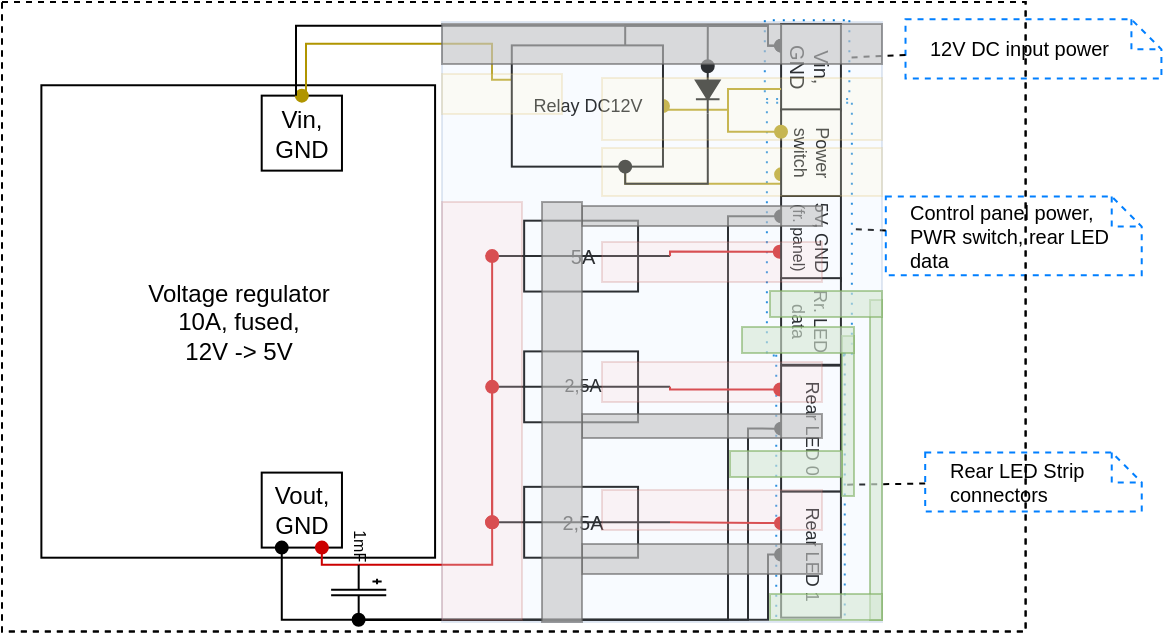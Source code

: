 <mxfile version="11.1.4" type="device"><diagram id="9c2hLpqmmBPukcIzsX5s" name="Page-1"><mxGraphModel dx="981" dy="651" grid="1" gridSize="10" guides="1" tooltips="1" connect="1" arrows="1" fold="1" page="1" pageScale="1" pageWidth="400" pageHeight="300" math="0" shadow="0"><root><mxCell id="0"/><mxCell id="w2xwYhmTxqfivKCFTQLF-1" value="Labels" style="" parent="0"/><mxCell id="w2xwYhmTxqfivKCFTQLF-2" value="" style="shape=rect;dashed=1;strokeColor=#0079D6;fillColor=none;fontSize=14;fontColor=#0078D7;align=center;html=1;dashPattern=1 4;rotation=90;" parent="w2xwYhmTxqfivKCFTQLF-1" vertex="1"><mxGeometry x="338.64" y="224.22" width="131.22" height="34.25" as="geometry"/></mxCell><mxCell id="w2xwYhmTxqfivKCFTQLF-3" value="" style="edgeStyle=none;endArrow=none;dashed=1;html=1;strokeColor=#000000;entryX=0.5;entryY=0;entryDx=0;entryDy=0;" parent="w2xwYhmTxqfivKCFTQLF-1" source="w2xwYhmTxqfivKCFTQLF-10" target="w2xwYhmTxqfivKCFTQLF-2" edge="1"><mxGeometry x="1" relative="1" as="geometry"><mxPoint x="593.17" y="232.84" as="targetPoint"/><mxPoint x="668.17" y="182.84" as="sourcePoint"/></mxGeometry></mxCell><mxCell id="w2xwYhmTxqfivKCFTQLF-4" value="Control panel power, PWR switch, rear LED data" style="shape=note;size=15;align=left;spacingLeft=10;html=1;whiteSpace=wrap;shadow=0;glass=0;dashed=1;strokeColor=#007FFF;fillColor=none;fontSize=10;" parent="w2xwYhmTxqfivKCFTQLF-1" vertex="1"><mxGeometry x="441.91" y="97.27" width="127.95" height="39.36" as="geometry"/></mxCell><mxCell id="w2xwYhmTxqfivKCFTQLF-5" value="" style="edgeStyle=none;endArrow=none;dashed=1;html=1;strokeColor=#000000;entryX=0.5;entryY=0;entryDx=0;entryDy=0;" parent="w2xwYhmTxqfivKCFTQLF-1" source="w2xwYhmTxqfivKCFTQLF-4" target="w2xwYhmTxqfivKCFTQLF-6" edge="1"><mxGeometry x="1" relative="1" as="geometry"><mxPoint x="494.42" y="280.075" as="targetPoint"/><mxPoint x="575.066" y="204.745" as="sourcePoint"/></mxGeometry></mxCell><mxCell id="w2xwYhmTxqfivKCFTQLF-6" value="" style="shape=rect;dashed=1;strokeColor=#0079D6;fillColor=none;fontSize=14;fontColor=#0078D7;align=center;html=1;dashPattern=1 4;rotation=90;" parent="w2xwYhmTxqfivKCFTQLF-1" vertex="1"><mxGeometry x="340.47" y="92.29" width="126.44" height="42.49" as="geometry"/></mxCell><mxCell id="w2xwYhmTxqfivKCFTQLF-7" value="" style="shape=rect;dashed=1;strokeColor=#0079D6;fillColor=none;fontSize=14;fontColor=#0078D7;align=center;html=1;dashPattern=1 4;rotation=90;" parent="w2xwYhmTxqfivKCFTQLF-1" vertex="1"><mxGeometry x="382.86" y="7.63" width="39.37" height="42.27" as="geometry"/></mxCell><mxCell id="w2xwYhmTxqfivKCFTQLF-8" value="12V DC input power" style="shape=note;size=15;align=left;spacingLeft=10;html=1;whiteSpace=wrap;shadow=0;glass=0;dashed=1;strokeColor=#007FFF;fillColor=none;fontSize=10;" parent="w2xwYhmTxqfivKCFTQLF-1" vertex="1"><mxGeometry x="451.76" y="8.68" width="127.95" height="29.53" as="geometry"/></mxCell><mxCell id="w2xwYhmTxqfivKCFTQLF-9" value="" style="edgeStyle=none;endArrow=none;dashed=1;html=1;strokeColor=#000000;" parent="w2xwYhmTxqfivKCFTQLF-1" source="w2xwYhmTxqfivKCFTQLF-8" target="w2xwYhmTxqfivKCFTQLF-7" edge="1"><mxGeometry x="1" relative="1" as="geometry"><mxPoint x="519.857" y="77.583" as="targetPoint"/><mxPoint x="574.662" y="87.226" as="sourcePoint"/></mxGeometry></mxCell><mxCell id="w2xwYhmTxqfivKCFTQLF-10" value="&lt;div style=&quot;font-size: 10px;&quot;&gt;Rear LED Strip connectors&lt;/div&gt;" style="shape=note;size=15;align=left;spacingLeft=10;html=1;whiteSpace=wrap;shadow=0;glass=0;dashed=1;strokeColor=#007FFF;fillColor=none;fontSize=10;" parent="w2xwYhmTxqfivKCFTQLF-1" vertex="1"><mxGeometry x="461.6" y="225.22" width="108.27" height="29.53" as="geometry"/></mxCell><mxCell id="w2xwYhmTxqfivKCFTQLF-11" value="Package" style="" parent="0"/><mxCell id="w2xwYhmTxqfivKCFTQLF-12" value="" style="rounded=0;whiteSpace=wrap;html=1;shadow=0;glass=0;fillColor=none;dashed=1;movable=1;resizable=1;rotatable=1;deletable=1;editable=1;connectable=1;fontStyle=0" parent="w2xwYhmTxqfivKCFTQLF-11" vertex="1"><mxGeometry width="511.81" height="314.8" as="geometry"/></mxCell><mxCell id="w2xwYhmTxqfivKCFTQLF-13" style="locked=1;" parent="0"/><mxCell id="w2xwYhmTxqfivKCFTQLF-14" value="" style="group" parent="w2xwYhmTxqfivKCFTQLF-13" vertex="1" connectable="0"><mxGeometry x="19.69" y="41.63" width="196.85" height="236.22" as="geometry"/></mxCell><mxCell id="w2xwYhmTxqfivKCFTQLF-15" value="&lt;div&gt;Voltage regulator&lt;/div&gt;&lt;div&gt;10A, fused,&lt;br&gt;&lt;/div&gt;&lt;div&gt;12V -&amp;gt; 5V&lt;/div&gt;" style="rounded=0;whiteSpace=wrap;html=1;" parent="w2xwYhmTxqfivKCFTQLF-14" vertex="1"><mxGeometry width="196.85" height="236.22" as="geometry"/></mxCell><mxCell id="w2xwYhmTxqfivKCFTQLF-16" value="&lt;div&gt;Vin, GND&lt;/div&gt;" style="rounded=0;whiteSpace=wrap;html=1;rotation=0;" parent="w2xwYhmTxqfivKCFTQLF-14" vertex="1"><mxGeometry x="110.16" y="5.19" width="40.13" height="37.5" as="geometry"/></mxCell><mxCell id="w2xwYhmTxqfivKCFTQLF-17" value="&lt;div&gt;Vout, GND&lt;/div&gt;" style="rounded=0;whiteSpace=wrap;html=1;rotation=0;" parent="w2xwYhmTxqfivKCFTQLF-14" vertex="1"><mxGeometry x="110.16" y="193.67" width="40.13" height="37.5" as="geometry"/></mxCell><mxCell id="w2xwYhmTxqfivKCFTQLF-18" value="" style="edgeStyle=orthogonalEdgeStyle;rounded=0;orthogonalLoop=1;jettySize=auto;html=1;endArrow=oval;endFill=1;exitX=0;exitY=0.5;exitDx=0;exitDy=0;fillColor=#f8cecc;strokeColor=#CC0000;entryX=0;entryY=0.5;entryDx=0;entryDy=0;entryPerimeter=0;exitPerimeter=0;" parent="w2xwYhmTxqfivKCFTQLF-13" source="w2xwYhmTxqfivKCFTQLF-47" target="w2xwYhmTxqfivKCFTQLF-33" edge="1"><mxGeometry relative="1" as="geometry"><mxPoint x="225" y="193.84" as="targetPoint"/><Array as="points"><mxPoint x="245" y="281.84"/></Array></mxGeometry></mxCell><mxCell id="w2xwYhmTxqfivKCFTQLF-19" value="" style="edgeStyle=orthogonalEdgeStyle;rounded=0;orthogonalLoop=1;jettySize=auto;html=1;startArrow=oval;startFill=1;endArrow=none;endFill=0;exitX=0.5;exitY=1;exitDx=0;exitDy=0;entryX=1;entryY=0.5;entryDx=0;entryDy=0;entryPerimeter=0;" parent="w2xwYhmTxqfivKCFTQLF-13" source="w2xwYhmTxqfivKCFTQLF-40" target="w2xwYhmTxqfivKCFTQLF-47" edge="1"><mxGeometry relative="1" as="geometry"><mxPoint x="284" y="286.84" as="targetPoint"/><Array as="points"><mxPoint x="373" y="213.84"/><mxPoint x="373" y="308.84"/><mxPoint x="178" y="308.84"/></Array><mxPoint x="334" y="158.84" as="sourcePoint"/></mxGeometry></mxCell><mxCell id="w2xwYhmTxqfivKCFTQLF-20" value="" style="edgeStyle=orthogonalEdgeStyle;rounded=0;orthogonalLoop=1;jettySize=auto;html=1;startArrow=oval;startFill=1;endArrow=none;endFill=0;exitX=0.5;exitY=1;exitDx=0;exitDy=0;entryX=1;entryY=0.5;entryDx=0;entryDy=0;entryPerimeter=0;" parent="w2xwYhmTxqfivKCFTQLF-13" source="w2xwYhmTxqfivKCFTQLF-41" target="w2xwYhmTxqfivKCFTQLF-47" edge="1"><mxGeometry relative="1" as="geometry"><mxPoint x="284" y="286.84" as="targetPoint"/><Array as="points"><mxPoint x="383" y="275.84"/><mxPoint x="383" y="308.84"/><mxPoint x="178" y="308.84"/></Array></mxGeometry></mxCell><mxCell id="w2xwYhmTxqfivKCFTQLF-21" value="" style="edgeStyle=orthogonalEdgeStyle;rounded=0;orthogonalLoop=1;jettySize=auto;html=1;startArrow=oval;startFill=1;endArrow=oval;endFill=1;exitX=0.25;exitY=1;exitDx=0;exitDy=0;entryX=1;entryY=0.5;entryDx=0;entryDy=0;entryPerimeter=0;" parent="w2xwYhmTxqfivKCFTQLF-13" source="w2xwYhmTxqfivKCFTQLF-42" target="w2xwYhmTxqfivKCFTQLF-47" edge="1"><mxGeometry relative="1" as="geometry"><mxPoint x="284" y="286.84" as="targetPoint"/><Array as="points"><mxPoint x="363" y="106.84"/><mxPoint x="363" y="308.84"/><mxPoint x="178" y="308.84"/></Array></mxGeometry></mxCell><mxCell id="w2xwYhmTxqfivKCFTQLF-22" value="" style="edgeStyle=orthogonalEdgeStyle;rounded=0;orthogonalLoop=1;jettySize=auto;html=1;endArrow=oval;endFill=1;fontSize=10;fillColor=#e3c800;strokeColor=#B09500;entryX=1;entryY=0.5;entryDx=0;entryDy=0;exitX=0.75;exitY=1;exitDx=0;exitDy=0;" parent="w2xwYhmTxqfivKCFTQLF-13" source="w2xwYhmTxqfivKCFTQLF-39" target="w2xwYhmTxqfivKCFTQLF-26" edge="1"><mxGeometry relative="1" as="geometry"><mxPoint x="596.91" y="129.79" as="sourcePoint"/><mxPoint x="590" y="178.84" as="targetPoint"/><Array as="points"><mxPoint x="363" y="43.84"/><mxPoint x="363" y="53.84"/></Array></mxGeometry></mxCell><mxCell id="w2xwYhmTxqfivKCFTQLF-23" style="edgeStyle=orthogonalEdgeStyle;rounded=0;orthogonalLoop=1;jettySize=auto;html=1;entryX=0.25;entryY=1;entryDx=0;entryDy=0;endArrow=oval;endFill=1;strokeColor=#000000;fontSize=10;exitX=0.75;exitY=0;exitDx=0;exitDy=0;" parent="w2xwYhmTxqfivKCFTQLF-13" source="w2xwYhmTxqfivKCFTQLF-26" target="w2xwYhmTxqfivKCFTQLF-39" edge="1"><mxGeometry relative="1" as="geometry"><mxPoint x="570" y="182.06" as="sourcePoint"/><Array as="points"><mxPoint x="312" y="11.84"/><mxPoint x="383" y="11.84"/><mxPoint x="383" y="21.84"/></Array></mxGeometry></mxCell><mxCell id="w2xwYhmTxqfivKCFTQLF-24" style="edgeStyle=orthogonalEdgeStyle;rounded=0;orthogonalLoop=1;jettySize=auto;html=1;exitX=0;exitY=0.25;exitDx=0;exitDy=0;entryX=0.5;entryY=0;entryDx=0;entryDy=0;endArrow=oval;endFill=1;fontSize=10;fillColor=#e3c800;strokeColor=#B09500;" parent="w2xwYhmTxqfivKCFTQLF-13" source="w2xwYhmTxqfivKCFTQLF-26" target="w2xwYhmTxqfivKCFTQLF-16" edge="1"><mxGeometry relative="1" as="geometry"><Array as="points"><mxPoint x="245" y="38.84"/><mxPoint x="245" y="20.84"/><mxPoint x="152" y="20.84"/><mxPoint x="152" y="46.84"/></Array></mxGeometry></mxCell><mxCell id="w2xwYhmTxqfivKCFTQLF-25" style="edgeStyle=orthogonalEdgeStyle;rounded=0;orthogonalLoop=1;jettySize=auto;html=1;entryX=0.25;entryY=1;entryDx=0;entryDy=0;endArrow=oval;endFill=1;strokeColor=#000000;fontSize=10;" parent="w2xwYhmTxqfivKCFTQLF-13" source="w2xwYhmTxqfivKCFTQLF-16" target="w2xwYhmTxqfivKCFTQLF-39" edge="1"><mxGeometry relative="1" as="geometry"><mxPoint x="304" y="34.37" as="sourcePoint"/><Array as="points"><mxPoint x="147" y="11.84"/><mxPoint x="383" y="11.84"/><mxPoint x="383" y="21.84"/></Array></mxGeometry></mxCell><mxCell id="w2xwYhmTxqfivKCFTQLF-26" value="Relay DC12V" style="rounded=0;whiteSpace=wrap;html=1;rotation=0;fontSize=9;" parent="w2xwYhmTxqfivKCFTQLF-13" vertex="1"><mxGeometry x="254.9" y="21.69" width="75.59" height="60.63" as="geometry"/></mxCell><mxCell id="w2xwYhmTxqfivKCFTQLF-27" value="" style="edgeStyle=orthogonalEdgeStyle;rounded=0;orthogonalLoop=1;jettySize=auto;html=1;endArrow=oval;endFill=1;fontSize=10;fillColor=#e3c800;strokeColor=#B09500;entryX=0.75;entryY=1;entryDx=0;entryDy=0;exitX=0.75;exitY=1;exitDx=0;exitDy=0;" parent="w2xwYhmTxqfivKCFTQLF-13" source="w2xwYhmTxqfivKCFTQLF-26" target="w2xwYhmTxqfivKCFTQLF-43" edge="1"><mxGeometry relative="1" as="geometry"><mxPoint x="314" y="99.84" as="sourcePoint"/><mxPoint x="598.407" y="434.905" as="targetPoint"/><Array as="points"><mxPoint x="312" y="90.84"/><mxPoint x="389" y="90.84"/></Array></mxGeometry></mxCell><mxCell id="w2xwYhmTxqfivKCFTQLF-28" style="edgeStyle=orthogonalEdgeStyle;rounded=0;orthogonalLoop=1;jettySize=auto;html=1;exitX=0;exitY=0.5;exitDx=0;exitDy=0;exitPerimeter=0;startArrow=oval;startFill=1;endArrow=none;endFill=0;strokeColor=#000000;fontSize=9;entryX=0.25;entryY=1;entryDx=0;entryDy=0;" parent="w2xwYhmTxqfivKCFTQLF-13" source="w2xwYhmTxqfivKCFTQLF-29" target="w2xwYhmTxqfivKCFTQLF-39" edge="1"><mxGeometry relative="1" as="geometry"><Array as="points"><mxPoint x="353" y="11.84"/><mxPoint x="383" y="11.84"/><mxPoint x="383" y="21.84"/></Array></mxGeometry></mxCell><mxCell id="w2xwYhmTxqfivKCFTQLF-29" value="" style="pointerEvents=1;fillColor=#000000;verticalLabelPosition=bottom;shadow=0;dashed=0;align=center;html=1;verticalAlign=top;shape=mxgraph.electrical.diodes.diode;fontSize=8;flipH=1;rotation=-90;" parent="w2xwYhmTxqfivKCFTQLF-13" vertex="1"><mxGeometry x="341.05" y="38.03" width="23.622" height="11.811" as="geometry"/></mxCell><mxCell id="w2xwYhmTxqfivKCFTQLF-30" value="" style="edgeStyle=orthogonalEdgeStyle;rounded=0;orthogonalLoop=1;jettySize=auto;html=1;endArrow=oval;endFill=1;fontSize=10;fillColor=#e3c800;strokeColor=#000000;entryX=0.75;entryY=1;entryDx=0;entryDy=0;exitX=1;exitY=0.5;exitDx=0;exitDy=0;exitPerimeter=0;" parent="w2xwYhmTxqfivKCFTQLF-13" source="w2xwYhmTxqfivKCFTQLF-29" target="w2xwYhmTxqfivKCFTQLF-26" edge="1"><mxGeometry relative="1" as="geometry"><mxPoint x="599" y="191.84" as="sourcePoint"/><mxPoint x="530.493" y="204.598" as="targetPoint"/><Array as="points"><mxPoint x="353" y="90.84"/><mxPoint x="312" y="90.84"/></Array></mxGeometry></mxCell><mxCell id="w2xwYhmTxqfivKCFTQLF-31" value="&lt;div style=&quot;font-size: 10px;&quot;&gt;5A&lt;/div&gt;" style="pointerEvents=1;verticalLabelPosition=middle;shadow=0;dashed=0;align=center;fillColor=#ffffff;html=1;verticalAlign=middle;strokeWidth=1;shape=mxgraph.electrical.miscellaneous.fuse_2;rotation=0;labelPosition=center;fontSize=10;" parent="w2xwYhmTxqfivKCFTQLF-13" vertex="1"><mxGeometry x="245.065" y="109.34" width="88.976" height="35.433" as="geometry"/></mxCell><mxCell id="w2xwYhmTxqfivKCFTQLF-32" value="2,5A" style="pointerEvents=1;verticalLabelPosition=middle;shadow=0;dashed=0;align=center;fillColor=#ffffff;html=1;verticalAlign=middle;strokeWidth=1;shape=mxgraph.electrical.miscellaneous.fuse_2;rotation=0;fontSize=9;labelPosition=center;" parent="w2xwYhmTxqfivKCFTQLF-13" vertex="1"><mxGeometry x="245.065" y="174.7" width="88.976" height="35.433" as="geometry"/></mxCell><mxCell id="w2xwYhmTxqfivKCFTQLF-33" value="2,5A" style="pointerEvents=1;verticalLabelPosition=middle;shadow=0;dashed=0;align=center;fillColor=#ffffff;html=1;verticalAlign=middle;strokeWidth=1;shape=mxgraph.electrical.miscellaneous.fuse_2;rotation=0;fontSize=10;labelPosition=center;" parent="w2xwYhmTxqfivKCFTQLF-13" vertex="1"><mxGeometry x="245.065" y="242.42" width="88.976" height="35.433" as="geometry"/></mxCell><mxCell id="w2xwYhmTxqfivKCFTQLF-34" value="" style="endArrow=oval;html=1;exitX=0;exitY=0.5;exitDx=0;exitDy=0;exitPerimeter=0;entryX=0;entryY=0.5;entryDx=0;entryDy=0;entryPerimeter=0;startArrow=oval;startFill=1;endFill=1;strokeColor=#CC0000;" parent="w2xwYhmTxqfivKCFTQLF-13" source="w2xwYhmTxqfivKCFTQLF-31" target="w2xwYhmTxqfivKCFTQLF-33" edge="1"><mxGeometry width="50" height="50" relative="1" as="geometry"><mxPoint x="313.745" y="267.96" as="sourcePoint"/><mxPoint x="323.745" y="258.96" as="targetPoint"/><Array as="points"/></mxGeometry></mxCell><mxCell id="w2xwYhmTxqfivKCFTQLF-35" value="" style="edgeStyle=orthogonalEdgeStyle;rounded=0;orthogonalLoop=1;jettySize=auto;html=1;startArrow=oval;startFill=1;endArrow=none;endFill=0;exitX=0.189;exitY=1.014;exitDx=0;exitDy=0;entryX=1;entryY=0.5;entryDx=0;entryDy=0;entryPerimeter=0;strokeColor=#CC0000;exitPerimeter=0;" parent="w2xwYhmTxqfivKCFTQLF-13" source="w2xwYhmTxqfivKCFTQLF-40" target="w2xwYhmTxqfivKCFTQLF-32" edge="1"><mxGeometry relative="1" as="geometry"><mxPoint x="306.745" y="119.64" as="targetPoint"/><mxPoint x="415.745" y="120.64" as="sourcePoint"/><Array as="points"><mxPoint x="334" y="193.84"/></Array></mxGeometry></mxCell><mxCell id="w2xwYhmTxqfivKCFTQLF-36" value="" style="endArrow=oval;html=1;exitX=0;exitY=0.5;exitDx=0;exitDy=0;exitPerimeter=0;entryX=0;entryY=0.5;entryDx=0;entryDy=0;entryPerimeter=0;endFill=1;strokeColor=#CC0000;" parent="w2xwYhmTxqfivKCFTQLF-13" source="w2xwYhmTxqfivKCFTQLF-33" target="w2xwYhmTxqfivKCFTQLF-32" edge="1"><mxGeometry width="50" height="50" relative="1" as="geometry"><mxPoint x="325.745" y="194.96" as="sourcePoint"/><mxPoint x="275.745" y="144.96" as="targetPoint"/></mxGeometry></mxCell><mxCell id="w2xwYhmTxqfivKCFTQLF-37" value="" style="edgeStyle=orthogonalEdgeStyle;rounded=0;orthogonalLoop=1;jettySize=auto;html=1;startArrow=oval;startFill=1;endArrow=none;endFill=0;entryX=1;entryY=0.5;entryDx=0;entryDy=0;entryPerimeter=0;strokeColor=#CC0000;exitX=0.25;exitY=1;exitDx=0;exitDy=0;" parent="w2xwYhmTxqfivKCFTQLF-13" source="w2xwYhmTxqfivKCFTQLF-41" target="w2xwYhmTxqfivKCFTQLF-33" edge="1"><mxGeometry relative="1" as="geometry"><mxPoint x="387.721" y="229.257" as="targetPoint"/><Array as="points"><mxPoint x="334" y="260.84"/></Array><mxPoint x="394.745" y="183.64" as="sourcePoint"/></mxGeometry></mxCell><mxCell id="w2xwYhmTxqfivKCFTQLF-38" style="edgeStyle=orthogonalEdgeStyle;rounded=0;orthogonalLoop=1;jettySize=auto;html=1;entryX=0.66;entryY=1.022;entryDx=0;entryDy=0;endArrow=oval;endFill=1;strokeColor=#CC0000;exitX=1;exitY=0.5;exitDx=0;exitDy=0;exitPerimeter=0;entryPerimeter=0;" parent="w2xwYhmTxqfivKCFTQLF-13" source="w2xwYhmTxqfivKCFTQLF-31" target="w2xwYhmTxqfivKCFTQLF-42" edge="1"><mxGeometry relative="1" as="geometry"><Array as="points"><mxPoint x="334" y="124.84"/></Array><mxPoint x="363" y="119.84" as="sourcePoint"/></mxGeometry></mxCell><mxCell id="w2xwYhmTxqfivKCFTQLF-39" value="&lt;div style=&quot;font-size: 10px;&quot;&gt;Vin, GND&lt;/div&gt;" style="rounded=0;whiteSpace=wrap;html=1;rotation=90;fontSize=10;" parent="w2xwYhmTxqfivKCFTQLF-13" vertex="1"><mxGeometry x="382.85" y="17.69" width="43.307" height="29.921" as="geometry"/></mxCell><mxCell id="w2xwYhmTxqfivKCFTQLF-40" value="Rear LED 0" style="rounded=0;whiteSpace=wrap;html=1;rotation=90;fontSize=9;" parent="w2xwYhmTxqfivKCFTQLF-13" vertex="1"><mxGeometry x="373.007" y="198.36" width="62.992" height="29.921" as="geometry"/></mxCell><mxCell id="w2xwYhmTxqfivKCFTQLF-41" value="Rear LED 1" style="rounded=0;whiteSpace=wrap;html=1;rotation=90;fontSize=9;" parent="w2xwYhmTxqfivKCFTQLF-13" vertex="1"><mxGeometry x="373.007" y="261.36" width="62.992" height="29.921" as="geometry"/></mxCell><mxCell id="w2xwYhmTxqfivKCFTQLF-42" value="&lt;font style=&quot;font-size: 9px&quot;&gt;5V, GND&lt;/font&gt; &lt;font style=&quot;font-size: 8px&quot;&gt;(fr. panel)&lt;/font&gt;" style="rounded=0;whiteSpace=wrap;html=1;rotation=90;fontSize=9;" parent="w2xwYhmTxqfivKCFTQLF-13" vertex="1"><mxGeometry x="382.85" y="102.96" width="43.307" height="29.921" as="geometry"/></mxCell><mxCell id="w2xwYhmTxqfivKCFTQLF-43" value="Power switch" style="rounded=0;whiteSpace=wrap;html=1;rotation=90;fontSize=9;" parent="w2xwYhmTxqfivKCFTQLF-13" vertex="1"><mxGeometry x="382.85" y="60.377" width="43.307" height="29.921" as="geometry"/></mxCell><mxCell id="w2xwYhmTxqfivKCFTQLF-44" value="" style="edgeStyle=orthogonalEdgeStyle;rounded=0;orthogonalLoop=1;jettySize=auto;html=1;endArrow=oval;endFill=1;fontSize=10;fillColor=#e3c800;strokeColor=#B09500;exitX=0.75;exitY=1;exitDx=0;exitDy=0;entryX=0.25;entryY=1;entryDx=0;entryDy=0;" parent="w2xwYhmTxqfivKCFTQLF-13" source="w2xwYhmTxqfivKCFTQLF-39" target="w2xwYhmTxqfivKCFTQLF-43" edge="1"><mxGeometry relative="1" as="geometry"><mxPoint x="395.438" y="270.427" as="sourcePoint"/><mxPoint x="507.663" y="45.764" as="targetPoint"/><Array as="points"><mxPoint x="363" y="43.84"/><mxPoint x="363" y="64.84"/><mxPoint x="389" y="64.84"/></Array></mxGeometry></mxCell><mxCell id="w2xwYhmTxqfivKCFTQLF-45" value="Rr. LED data" style="rounded=0;whiteSpace=wrap;html=1;rotation=90;fontSize=9;" parent="w2xwYhmTxqfivKCFTQLF-13" vertex="1"><mxGeometry x="382.85" y="144.777" width="43.307" height="29.921" as="geometry"/></mxCell><mxCell id="w2xwYhmTxqfivKCFTQLF-46" value="" style="edgeStyle=orthogonalEdgeStyle;rounded=0;orthogonalLoop=1;jettySize=auto;html=1;endArrow=oval;endFill=1;exitX=0;exitY=0.5;exitDx=0;exitDy=0;fillColor=#f8cecc;strokeColor=#CC0000;exitPerimeter=0;entryX=0.75;entryY=1;entryDx=0;entryDy=0;" parent="w2xwYhmTxqfivKCFTQLF-13" source="w2xwYhmTxqfivKCFTQLF-47" target="w2xwYhmTxqfivKCFTQLF-17" edge="1"><mxGeometry relative="1" as="geometry"><mxPoint x="149.915" y="272.8" as="targetPoint"/><Array as="points"/><mxPoint x="245.065" y="260.137" as="sourcePoint"/></mxGeometry></mxCell><mxCell id="w2xwYhmTxqfivKCFTQLF-47" value="1mF" style="pointerEvents=1;verticalLabelPosition=middle;shadow=0;dashed=0;align=right;html=1;verticalAlign=middle;shape=mxgraph.electrical.capacitors.capacitor_5;fillColor=#67AB9F;fontSize=8;labelPosition=left;rotation=90;" parent="w2xwYhmTxqfivKCFTQLF-13" vertex="1"><mxGeometry x="164.56" y="281.43" width="27.559" height="27.559" as="geometry"/></mxCell><mxCell id="w2xwYhmTxqfivKCFTQLF-48" value="" style="edgeStyle=orthogonalEdgeStyle;rounded=0;orthogonalLoop=1;jettySize=auto;html=1;startArrow=oval;startFill=1;endArrow=none;endFill=0;exitX=0.25;exitY=1;exitDx=0;exitDy=0;entryX=1;entryY=0.5;entryDx=0;entryDy=0;entryPerimeter=0;" parent="w2xwYhmTxqfivKCFTQLF-13" source="w2xwYhmTxqfivKCFTQLF-17" target="w2xwYhmTxqfivKCFTQLF-47" edge="1"><mxGeometry relative="1" as="geometry"><mxPoint x="284" y="286.84" as="targetPoint"/><mxPoint x="139.883" y="272.8" as="sourcePoint"/><Array as="points"><mxPoint x="140" y="308.84"/><mxPoint x="178" y="308.84"/></Array></mxGeometry></mxCell><mxCell id="ylSVD6pwRGiZoFg6TNb3-1" value="PCB" style="locked=1;" parent="0"/><mxCell id="ylSVD6pwRGiZoFg6TNb3-2" value="" style="rounded=0;whiteSpace=wrap;html=1;shadow=0;glass=0;fillColor=none;dashed=1;movable=1;resizable=1;rotatable=1;deletable=1;editable=1;connectable=1;fontStyle=0" vertex="1" parent="ylSVD6pwRGiZoFg6TNb3-1"><mxGeometry width="511.81" height="314.8" as="geometry"/></mxCell><mxCell id="ylSVD6pwRGiZoFg6TNb3-3" value="" style="rounded=0;whiteSpace=wrap;html=1;fillColor=#dae8fc;opacity=20;strokeColor=#6c8ebf;" vertex="1" parent="ylSVD6pwRGiZoFg6TNb3-1"><mxGeometry x="220" y="10" width="220" height="300" as="geometry"/></mxCell><mxCell id="ylSVD6pwRGiZoFg6TNb3-4" value="" style="rounded=0;whiteSpace=wrap;html=1;fillColor=#f8cecc;opacity=20;strokeColor=#b85450;" vertex="1" parent="ylSVD6pwRGiZoFg6TNb3-1"><mxGeometry x="220" y="100" width="40" height="209" as="geometry"/></mxCell><mxCell id="ylSVD6pwRGiZoFg6TNb3-5" value="" style="rounded=0;whiteSpace=wrap;html=1;fillColor=#f8cecc;opacity=20;strokeColor=#b85450;" vertex="1" parent="ylSVD6pwRGiZoFg6TNb3-1"><mxGeometry x="300" y="120" width="110" height="20" as="geometry"/></mxCell><mxCell id="ylSVD6pwRGiZoFg6TNb3-6" value="" style="rounded=0;whiteSpace=wrap;html=1;fillColor=#f8cecc;opacity=20;strokeColor=#b85450;" vertex="1" parent="ylSVD6pwRGiZoFg6TNb3-1"><mxGeometry x="300" y="180" width="110" height="20" as="geometry"/></mxCell><mxCell id="ylSVD6pwRGiZoFg6TNb3-7" value="" style="rounded=0;whiteSpace=wrap;html=1;fillColor=#f8cecc;opacity=20;strokeColor=#b85450;" vertex="1" parent="ylSVD6pwRGiZoFg6TNb3-1"><mxGeometry x="300" y="244" width="110" height="20" as="geometry"/></mxCell><mxCell id="ylSVD6pwRGiZoFg6TNb3-8" value="" style="rounded=0;whiteSpace=wrap;html=1;fillColor=#C4C4C4;opacity=60;strokeColor=#666666;fontColor=#333333;" vertex="1" parent="ylSVD6pwRGiZoFg6TNb3-1"><mxGeometry x="290" y="271" width="120" height="15" as="geometry"/></mxCell><mxCell id="ylSVD6pwRGiZoFg6TNb3-9" value="" style="rounded=0;whiteSpace=wrap;html=1;fillColor=#C4C4C4;opacity=60;strokeColor=#666666;fontColor=#333333;" vertex="1" parent="ylSVD6pwRGiZoFg6TNb3-1"><mxGeometry x="290" y="206" width="120" height="12" as="geometry"/></mxCell><mxCell id="ylSVD6pwRGiZoFg6TNb3-10" value="" style="rounded=0;whiteSpace=wrap;html=1;fillColor=#C4C4C4;opacity=60;strokeColor=#666666;fontColor=#333333;" vertex="1" parent="ylSVD6pwRGiZoFg6TNb3-1"><mxGeometry x="290" y="102" width="120" height="10" as="geometry"/></mxCell><mxCell id="ylSVD6pwRGiZoFg6TNb3-11" value="" style="rounded=0;whiteSpace=wrap;html=1;fillColor=#C4C4C4;opacity=60;strokeColor=#666666;fontColor=#333333;" vertex="1" parent="ylSVD6pwRGiZoFg6TNb3-1"><mxGeometry x="270" y="100" width="20" height="210" as="geometry"/></mxCell><mxCell id="ylSVD6pwRGiZoFg6TNb3-12" value="" style="rounded=0;whiteSpace=wrap;html=1;fillColor=#fff2cc;opacity=20;strokeColor=#d6b656;" vertex="1" parent="ylSVD6pwRGiZoFg6TNb3-1"><mxGeometry x="300" y="38" width="140" height="31" as="geometry"/></mxCell><mxCell id="ylSVD6pwRGiZoFg6TNb3-13" value="" style="rounded=0;whiteSpace=wrap;html=1;fillColor=#C4C4C4;opacity=60;strokeColor=#666666;fontColor=#333333;" vertex="1" parent="ylSVD6pwRGiZoFg6TNb3-1"><mxGeometry x="220" y="11" width="220" height="20" as="geometry"/></mxCell><mxCell id="ylSVD6pwRGiZoFg6TNb3-14" value="" style="rounded=0;whiteSpace=wrap;html=1;fillColor=#fff2cc;opacity=20;strokeColor=#d6b656;" vertex="1" parent="ylSVD6pwRGiZoFg6TNb3-1"><mxGeometry x="220" y="36" width="60" height="20" as="geometry"/></mxCell><mxCell id="ylSVD6pwRGiZoFg6TNb3-15" value="" style="rounded=0;whiteSpace=wrap;html=1;fillColor=#fff2cc;opacity=20;strokeColor=#d6b656;" vertex="1" parent="ylSVD6pwRGiZoFg6TNb3-1"><mxGeometry x="300" y="73" width="140" height="24" as="geometry"/></mxCell><mxCell id="ylSVD6pwRGiZoFg6TNb3-17" value="" style="rounded=0;whiteSpace=wrap;html=1;fillColor=#d5e8d4;opacity=60;strokeColor=#82b366;" vertex="1" parent="ylSVD6pwRGiZoFg6TNb3-1"><mxGeometry x="420" y="167" width="6" height="80" as="geometry"/></mxCell><mxCell id="ylSVD6pwRGiZoFg6TNb3-18" value="" style="rounded=0;whiteSpace=wrap;html=1;fillColor=#d5e8d4;opacity=60;strokeColor=#82b366;" vertex="1" parent="ylSVD6pwRGiZoFg6TNb3-1"><mxGeometry x="434" y="149" width="6" height="160" as="geometry"/></mxCell><mxCell id="ylSVD6pwRGiZoFg6TNb3-19" value="" style="rounded=0;whiteSpace=wrap;html=1;fillColor=#d5e8d4;opacity=60;strokeColor=#82b366;" vertex="1" parent="ylSVD6pwRGiZoFg6TNb3-1"><mxGeometry x="384" y="144.5" width="56" height="13" as="geometry"/></mxCell><mxCell id="ylSVD6pwRGiZoFg6TNb3-20" value="" style="rounded=0;whiteSpace=wrap;html=1;fillColor=#d5e8d4;opacity=60;strokeColor=#82b366;" vertex="1" parent="ylSVD6pwRGiZoFg6TNb3-1"><mxGeometry x="384" y="296" width="56" height="13" as="geometry"/></mxCell><mxCell id="ylSVD6pwRGiZoFg6TNb3-21" value="" style="rounded=0;whiteSpace=wrap;html=1;fillColor=#d5e8d4;opacity=60;strokeColor=#82b366;" vertex="1" parent="ylSVD6pwRGiZoFg6TNb3-1"><mxGeometry x="364" y="224.5" width="56" height="13" as="geometry"/></mxCell><mxCell id="ylSVD6pwRGiZoFg6TNb3-22" value="" style="rounded=0;whiteSpace=wrap;html=1;fillColor=#d5e8d4;opacity=60;strokeColor=#82b366;" vertex="1" parent="ylSVD6pwRGiZoFg6TNb3-1"><mxGeometry x="370" y="162.5" width="56" height="13" as="geometry"/></mxCell></root></mxGraphModel></diagram></mxfile>